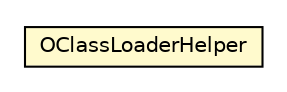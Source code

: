 #!/usr/local/bin/dot
#
# Class diagram 
# Generated by UMLGraph version R5_6-24-gf6e263 (http://www.umlgraph.org/)
#

digraph G {
	edge [fontname="Helvetica",fontsize=10,labelfontname="Helvetica",labelfontsize=10];
	node [fontname="Helvetica",fontsize=10,shape=plaintext];
	nodesep=0.25;
	ranksep=0.5;
	// com.orientechnologies.common.util.OClassLoaderHelper
	c878120 [label=<<table title="com.orientechnologies.common.util.OClassLoaderHelper" border="0" cellborder="1" cellspacing="0" cellpadding="2" port="p" bgcolor="lemonChiffon" href="./OClassLoaderHelper.html">
		<tr><td><table border="0" cellspacing="0" cellpadding="1">
<tr><td align="center" balign="center"> OClassLoaderHelper </td></tr>
		</table></td></tr>
		</table>>, URL="./OClassLoaderHelper.html", fontname="Helvetica", fontcolor="black", fontsize=10.0];
}

